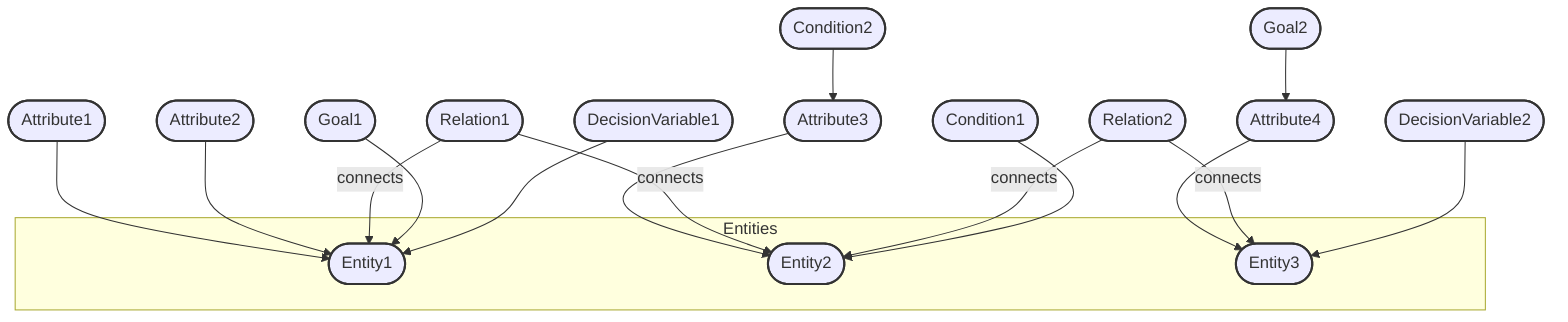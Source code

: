 graph TD

    %% Entities in blue
    subgraph "Entities"
        E1([Entity1]):::entity
        E2([Entity2]):::entity
        E3([Entity3]):::entity
    end
    
    %% Attributes in white, around entities
    A1([Attribute1]):::attribute --> E1
    A2([Attribute2]):::attribute --> E1
    A3([Attribute3]):::attribute --> E2
    A4([Attribute4]):::attribute --> E3
    
    %% Relations in orange between entities
    R1([Relation1]):::relation -->|connects| E1 & E2
    R2([Relation2]):::relation -->|connects| E2 & E3
    
    %% Goals in green connected to entities/attributes
    G1([Goal1]):::goal --> E1
    G2([Goal2]):::goal --> A4
    
    %% Conditions in red connected to entities/attributes
    C1([Condition1]):::condition --> E2
    C2([Condition2]):::condition --> A3
    
    %% Decision Variables in purple connected to relevant entities
    DV1([DecisionVariable1]):::decision --> E1
    DV2([DecisionVariable2]):::decision --> E3

%% Styles
classDef entity fill:#blue,stroke:#333,stroke-width:2px;
classDef attribute fill:#white,stroke:#333,stroke-width:2px;
classDef relation fill:#orange,stroke:#333,stroke-width:2px;
classDef goal fill:#green,stroke:#333,stroke-width:2px;
classDef condition fill:#red,stroke:#333,stroke-width:2px;
classDef decision fill:#purple,stroke:#333,stroke-width:2px;